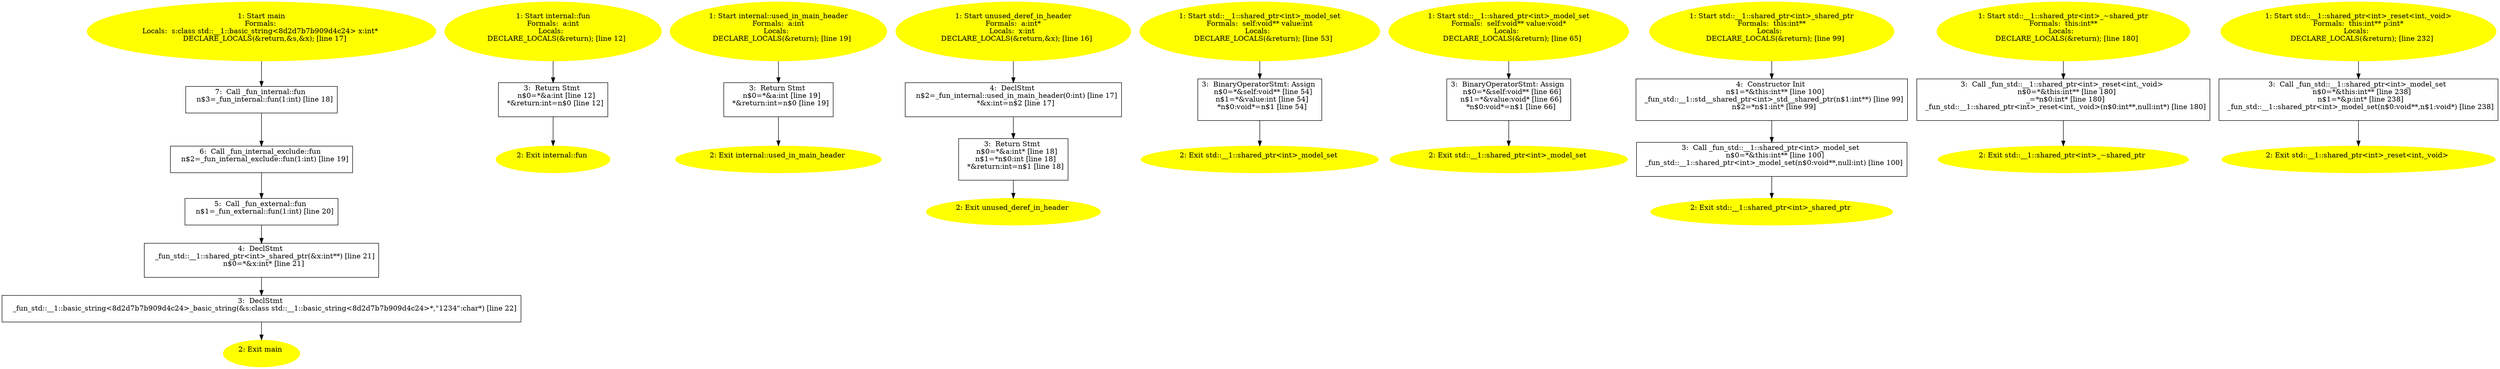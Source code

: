 /* @generated */
digraph iCFG {
"main.fad58de7366495db4650cfefac2fcd61_1" [label="1: Start main\nFormals: \nLocals:  s:class std::__1::basic_string<8d2d7b7b909d4c24> x:int* \n   DECLARE_LOCALS(&return,&s,&x); [line 17]\n " color=yellow style=filled]
	

	 "main.fad58de7366495db4650cfefac2fcd61_1" -> "main.fad58de7366495db4650cfefac2fcd61_7" ;
"main.fad58de7366495db4650cfefac2fcd61_2" [label="2: Exit main \n  " color=yellow style=filled]
	

"main.fad58de7366495db4650cfefac2fcd61_3" [label="3:  DeclStmt \n   _fun_std::__1::basic_string<8d2d7b7b909d4c24>_basic_string(&s:class std::__1::basic_string<8d2d7b7b909d4c24>*,\"1234\":char*) [line 22]\n " shape="box"]
	

	 "main.fad58de7366495db4650cfefac2fcd61_3" -> "main.fad58de7366495db4650cfefac2fcd61_2" ;
"main.fad58de7366495db4650cfefac2fcd61_4" [label="4:  DeclStmt \n   _fun_std::__1::shared_ptr<int>_shared_ptr(&x:int**) [line 21]\n  n$0=*&x:int* [line 21]\n " shape="box"]
	

	 "main.fad58de7366495db4650cfefac2fcd61_4" -> "main.fad58de7366495db4650cfefac2fcd61_3" ;
"main.fad58de7366495db4650cfefac2fcd61_5" [label="5:  Call _fun_external::fun \n   n$1=_fun_external::fun(1:int) [line 20]\n " shape="box"]
	

	 "main.fad58de7366495db4650cfefac2fcd61_5" -> "main.fad58de7366495db4650cfefac2fcd61_4" ;
"main.fad58de7366495db4650cfefac2fcd61_6" [label="6:  Call _fun_internal_exclude::fun \n   n$2=_fun_internal_exclude::fun(1:int) [line 19]\n " shape="box"]
	

	 "main.fad58de7366495db4650cfefac2fcd61_6" -> "main.fad58de7366495db4650cfefac2fcd61_5" ;
"main.fad58de7366495db4650cfefac2fcd61_7" [label="7:  Call _fun_internal::fun \n   n$3=_fun_internal::fun(1:int) [line 18]\n " shape="box"]
	

	 "main.fad58de7366495db4650cfefac2fcd61_7" -> "main.fad58de7366495db4650cfefac2fcd61_6" ;
"internal::fun{d41d8cd98f00b204e9800998ecf8427e_ZN8internal3funEi}.85135ab105a259368b1d7ebf1f3d3ac2_1" [label="1: Start internal::fun\nFormals:  a:int\nLocals:  \n   DECLARE_LOCALS(&return); [line 12]\n " color=yellow style=filled]
	

	 "internal::fun{d41d8cd98f00b204e9800998ecf8427e_ZN8internal3funEi}.85135ab105a259368b1d7ebf1f3d3ac2_1" -> "internal::fun{d41d8cd98f00b204e9800998ecf8427e_ZN8internal3funEi}.85135ab105a259368b1d7ebf1f3d3ac2_3" ;
"internal::fun{d41d8cd98f00b204e9800998ecf8427e_ZN8internal3funEi}.85135ab105a259368b1d7ebf1f3d3ac2_2" [label="2: Exit internal::fun \n  " color=yellow style=filled]
	

"internal::fun{d41d8cd98f00b204e9800998ecf8427e_ZN8internal3funEi}.85135ab105a259368b1d7ebf1f3d3ac2_3" [label="3:  Return Stmt \n   n$0=*&a:int [line 12]\n  *&return:int=n$0 [line 12]\n " shape="box"]
	

	 "internal::fun{d41d8cd98f00b204e9800998ecf8427e_ZN8internal3funEi}.85135ab105a259368b1d7ebf1f3d3ac2_3" -> "internal::fun{d41d8cd98f00b204e9800998ecf8427e_ZN8internal3funEi}.85135ab105a259368b1d7ebf1f3d3ac2_2" ;
"internal::used_in_main_header{d41d8cd98f00b204e9800998ecf8427e_ZN8internal19used_in_main_headerEi}.09c1faf931b185e882c0654aa991822d_1" [label="1: Start internal::used_in_main_header\nFormals:  a:int\nLocals:  \n   DECLARE_LOCALS(&return); [line 19]\n " color=yellow style=filled]
	

	 "internal::used_in_main_header{d41d8cd98f00b204e9800998ecf8427e_ZN8internal19used_in_main_headerEi}.09c1faf931b185e882c0654aa991822d_1" -> "internal::used_in_main_header{d41d8cd98f00b204e9800998ecf8427e_ZN8internal19used_in_main_headerEi}.09c1faf931b185e882c0654aa991822d_3" ;
"internal::used_in_main_header{d41d8cd98f00b204e9800998ecf8427e_ZN8internal19used_in_main_headerEi}.09c1faf931b185e882c0654aa991822d_2" [label="2: Exit internal::used_in_main_header \n  " color=yellow style=filled]
	

"internal::used_in_main_header{d41d8cd98f00b204e9800998ecf8427e_ZN8internal19used_in_main_headerEi}.09c1faf931b185e882c0654aa991822d_3" [label="3:  Return Stmt \n   n$0=*&a:int [line 19]\n  *&return:int=n$0 [line 19]\n " shape="box"]
	

	 "internal::used_in_main_header{d41d8cd98f00b204e9800998ecf8427e_ZN8internal19used_in_main_headerEi}.09c1faf931b185e882c0654aa991822d_3" -> "internal::used_in_main_header{d41d8cd98f00b204e9800998ecf8427e_ZN8internal19used_in_main_headerEi}.09c1faf931b185e882c0654aa991822d_2" ;
"unused_deref_in_header{d41d8cd98f00b204e9800998ecf8427e_Z22unused_deref_in_headerPi}.78f023ac84a54d52e15a570dccffee2c_1" [label="1: Start unused_deref_in_header\nFormals:  a:int*\nLocals:  x:int \n   DECLARE_LOCALS(&return,&x); [line 16]\n " color=yellow style=filled]
	

	 "unused_deref_in_header{d41d8cd98f00b204e9800998ecf8427e_Z22unused_deref_in_headerPi}.78f023ac84a54d52e15a570dccffee2c_1" -> "unused_deref_in_header{d41d8cd98f00b204e9800998ecf8427e_Z22unused_deref_in_headerPi}.78f023ac84a54d52e15a570dccffee2c_4" ;
"unused_deref_in_header{d41d8cd98f00b204e9800998ecf8427e_Z22unused_deref_in_headerPi}.78f023ac84a54d52e15a570dccffee2c_2" [label="2: Exit unused_deref_in_header \n  " color=yellow style=filled]
	

"unused_deref_in_header{d41d8cd98f00b204e9800998ecf8427e_Z22unused_deref_in_headerPi}.78f023ac84a54d52e15a570dccffee2c_3" [label="3:  Return Stmt \n   n$0=*&a:int* [line 18]\n  n$1=*n$0:int [line 18]\n  *&return:int=n$1 [line 18]\n " shape="box"]
	

	 "unused_deref_in_header{d41d8cd98f00b204e9800998ecf8427e_Z22unused_deref_in_headerPi}.78f023ac84a54d52e15a570dccffee2c_3" -> "unused_deref_in_header{d41d8cd98f00b204e9800998ecf8427e_Z22unused_deref_in_headerPi}.78f023ac84a54d52e15a570dccffee2c_2" ;
"unused_deref_in_header{d41d8cd98f00b204e9800998ecf8427e_Z22unused_deref_in_headerPi}.78f023ac84a54d52e15a570dccffee2c_4" [label="4:  DeclStmt \n   n$2=_fun_internal::used_in_main_header(0:int) [line 17]\n  *&x:int=n$2 [line 17]\n " shape="box"]
	

	 "unused_deref_in_header{d41d8cd98f00b204e9800998ecf8427e_Z22unused_deref_in_headerPi}.78f023ac84a54d52e15a570dccffee2c_4" -> "unused_deref_in_header{d41d8cd98f00b204e9800998ecf8427e_Z22unused_deref_in_headerPi}.78f023ac84a54d52e15a570dccffee2c_3" ;
"std::__1::shared_ptr<int>_model_set(_ZNSt3__110shared_ptrIiE9model_setEPPKvDn).603a5b50e9cb50a015cb89275a6b4a02_1" [label="1: Start std::__1::shared_ptr<int>_model_set\nFormals:  self:void** value:int\nLocals:  \n   DECLARE_LOCALS(&return); [line 53]\n " color=yellow style=filled]
	

	 "std::__1::shared_ptr<int>_model_set(_ZNSt3__110shared_ptrIiE9model_setEPPKvDn).603a5b50e9cb50a015cb89275a6b4a02_1" -> "std::__1::shared_ptr<int>_model_set(_ZNSt3__110shared_ptrIiE9model_setEPPKvDn).603a5b50e9cb50a015cb89275a6b4a02_3" ;
"std::__1::shared_ptr<int>_model_set(_ZNSt3__110shared_ptrIiE9model_setEPPKvDn).603a5b50e9cb50a015cb89275a6b4a02_2" [label="2: Exit std::__1::shared_ptr<int>_model_set \n  " color=yellow style=filled]
	

"std::__1::shared_ptr<int>_model_set(_ZNSt3__110shared_ptrIiE9model_setEPPKvDn).603a5b50e9cb50a015cb89275a6b4a02_3" [label="3:  BinaryOperatorStmt: Assign \n   n$0=*&self:void** [line 54]\n  n$1=*&value:int [line 54]\n  *n$0:void*=n$1 [line 54]\n " shape="box"]
	

	 "std::__1::shared_ptr<int>_model_set(_ZNSt3__110shared_ptrIiE9model_setEPPKvDn).603a5b50e9cb50a015cb89275a6b4a02_3" -> "std::__1::shared_ptr<int>_model_set(_ZNSt3__110shared_ptrIiE9model_setEPPKvDn).603a5b50e9cb50a015cb89275a6b4a02_2" ;
"std::__1::shared_ptr<int>_model_set(_ZNSt3__110shared_ptrIiE9model_setEPPKvPv).f20560d1c1b5289ad1a513e8f9e363c5_1" [label="1: Start std::__1::shared_ptr<int>_model_set\nFormals:  self:void** value:void*\nLocals:  \n   DECLARE_LOCALS(&return); [line 65]\n " color=yellow style=filled]
	

	 "std::__1::shared_ptr<int>_model_set(_ZNSt3__110shared_ptrIiE9model_setEPPKvPv).f20560d1c1b5289ad1a513e8f9e363c5_1" -> "std::__1::shared_ptr<int>_model_set(_ZNSt3__110shared_ptrIiE9model_setEPPKvPv).f20560d1c1b5289ad1a513e8f9e363c5_3" ;
"std::__1::shared_ptr<int>_model_set(_ZNSt3__110shared_ptrIiE9model_setEPPKvPv).f20560d1c1b5289ad1a513e8f9e363c5_2" [label="2: Exit std::__1::shared_ptr<int>_model_set \n  " color=yellow style=filled]
	

"std::__1::shared_ptr<int>_model_set(_ZNSt3__110shared_ptrIiE9model_setEPPKvPv).f20560d1c1b5289ad1a513e8f9e363c5_3" [label="3:  BinaryOperatorStmt: Assign \n   n$0=*&self:void** [line 66]\n  n$1=*&value:void* [line 66]\n  *n$0:void*=n$1 [line 66]\n " shape="box"]
	

	 "std::__1::shared_ptr<int>_model_set(_ZNSt3__110shared_ptrIiE9model_setEPPKvPv).f20560d1c1b5289ad1a513e8f9e363c5_3" -> "std::__1::shared_ptr<int>_model_set(_ZNSt3__110shared_ptrIiE9model_setEPPKvPv).f20560d1c1b5289ad1a513e8f9e363c5_2" ;
"std::__1::shared_ptr<int>_shared_ptr{_ZNSt3__110shared_ptrIiEC1Ev|constexpr}.be99763d4002918a1c3f3b37430d6542_1" [label="1: Start std::__1::shared_ptr<int>_shared_ptr\nFormals:  this:int**\nLocals:  \n   DECLARE_LOCALS(&return); [line 99]\n " color=yellow style=filled]
	

	 "std::__1::shared_ptr<int>_shared_ptr{_ZNSt3__110shared_ptrIiEC1Ev|constexpr}.be99763d4002918a1c3f3b37430d6542_1" -> "std::__1::shared_ptr<int>_shared_ptr{_ZNSt3__110shared_ptrIiEC1Ev|constexpr}.be99763d4002918a1c3f3b37430d6542_4" ;
"std::__1::shared_ptr<int>_shared_ptr{_ZNSt3__110shared_ptrIiEC1Ev|constexpr}.be99763d4002918a1c3f3b37430d6542_2" [label="2: Exit std::__1::shared_ptr<int>_shared_ptr \n  " color=yellow style=filled]
	

"std::__1::shared_ptr<int>_shared_ptr{_ZNSt3__110shared_ptrIiEC1Ev|constexpr}.be99763d4002918a1c3f3b37430d6542_3" [label="3:  Call _fun_std::__1::shared_ptr<int>_model_set \n   n$0=*&this:int** [line 100]\n  _fun_std::__1::shared_ptr<int>_model_set(n$0:void**,null:int) [line 100]\n " shape="box"]
	

	 "std::__1::shared_ptr<int>_shared_ptr{_ZNSt3__110shared_ptrIiEC1Ev|constexpr}.be99763d4002918a1c3f3b37430d6542_3" -> "std::__1::shared_ptr<int>_shared_ptr{_ZNSt3__110shared_ptrIiEC1Ev|constexpr}.be99763d4002918a1c3f3b37430d6542_2" ;
"std::__1::shared_ptr<int>_shared_ptr{_ZNSt3__110shared_ptrIiEC1Ev|constexpr}.be99763d4002918a1c3f3b37430d6542_4" [label="4:  Constructor Init \n   n$1=*&this:int** [line 100]\n  _fun_std::__1::std__shared_ptr<int>_std__shared_ptr(n$1:int**) [line 99]\n  n$2=*n$1:int* [line 99]\n " shape="box"]
	

	 "std::__1::shared_ptr<int>_shared_ptr{_ZNSt3__110shared_ptrIiEC1Ev|constexpr}.be99763d4002918a1c3f3b37430d6542_4" -> "std::__1::shared_ptr<int>_shared_ptr{_ZNSt3__110shared_ptrIiEC1Ev|constexpr}.be99763d4002918a1c3f3b37430d6542_3" ;
"std::__1::shared_ptr<int>_~shared_ptr(_ZNSt3__110shared_ptrIiED0Ev).388e7f06faa2f498fd08f3d3c50ca31a_1" [label="1: Start std::__1::shared_ptr<int>_~shared_ptr\nFormals:  this:int**\nLocals:  \n   DECLARE_LOCALS(&return); [line 180]\n " color=yellow style=filled]
	

	 "std::__1::shared_ptr<int>_~shared_ptr(_ZNSt3__110shared_ptrIiED0Ev).388e7f06faa2f498fd08f3d3c50ca31a_1" -> "std::__1::shared_ptr<int>_~shared_ptr(_ZNSt3__110shared_ptrIiED0Ev).388e7f06faa2f498fd08f3d3c50ca31a_3" ;
"std::__1::shared_ptr<int>_~shared_ptr(_ZNSt3__110shared_ptrIiED0Ev).388e7f06faa2f498fd08f3d3c50ca31a_2" [label="2: Exit std::__1::shared_ptr<int>_~shared_ptr \n  " color=yellow style=filled]
	

"std::__1::shared_ptr<int>_~shared_ptr(_ZNSt3__110shared_ptrIiED0Ev).388e7f06faa2f498fd08f3d3c50ca31a_3" [label="3:  Call _fun_std::__1::shared_ptr<int>_reset<int,_void> \n   n$0=*&this:int** [line 180]\n  _=*n$0:int* [line 180]\n  _fun_std::__1::shared_ptr<int>_reset<int,_void>(n$0:int**,null:int*) [line 180]\n " shape="box"]
	

	 "std::__1::shared_ptr<int>_~shared_ptr(_ZNSt3__110shared_ptrIiED0Ev).388e7f06faa2f498fd08f3d3c50ca31a_3" -> "std::__1::shared_ptr<int>_~shared_ptr(_ZNSt3__110shared_ptrIiED0Ev).388e7f06faa2f498fd08f3d3c50ca31a_2" ;
"std::__1::shared_ptr<int>_reset<int,_void>(_ZNSt3__110shared_ptrIiE5resetIivEEvPT_).29e462552cba695192437aa4bfbf146e_1" [label="1: Start std::__1::shared_ptr<int>_reset<int,_void>\nFormals:  this:int** p:int*\nLocals:  \n   DECLARE_LOCALS(&return); [line 232]\n " color=yellow style=filled]
	

	 "std::__1::shared_ptr<int>_reset<int,_void>(_ZNSt3__110shared_ptrIiE5resetIivEEvPT_).29e462552cba695192437aa4bfbf146e_1" -> "std::__1::shared_ptr<int>_reset<int,_void>(_ZNSt3__110shared_ptrIiE5resetIivEEvPT_).29e462552cba695192437aa4bfbf146e_3" ;
"std::__1::shared_ptr<int>_reset<int,_void>(_ZNSt3__110shared_ptrIiE5resetIivEEvPT_).29e462552cba695192437aa4bfbf146e_2" [label="2: Exit std::__1::shared_ptr<int>_reset<int,_void> \n  " color=yellow style=filled]
	

"std::__1::shared_ptr<int>_reset<int,_void>(_ZNSt3__110shared_ptrIiE5resetIivEEvPT_).29e462552cba695192437aa4bfbf146e_3" [label="3:  Call _fun_std::__1::shared_ptr<int>_model_set \n   n$0=*&this:int** [line 238]\n  n$1=*&p:int* [line 238]\n  _fun_std::__1::shared_ptr<int>_model_set(n$0:void**,n$1:void*) [line 238]\n " shape="box"]
	

	 "std::__1::shared_ptr<int>_reset<int,_void>(_ZNSt3__110shared_ptrIiE5resetIivEEvPT_).29e462552cba695192437aa4bfbf146e_3" -> "std::__1::shared_ptr<int>_reset<int,_void>(_ZNSt3__110shared_ptrIiE5resetIivEEvPT_).29e462552cba695192437aa4bfbf146e_2" ;
}
